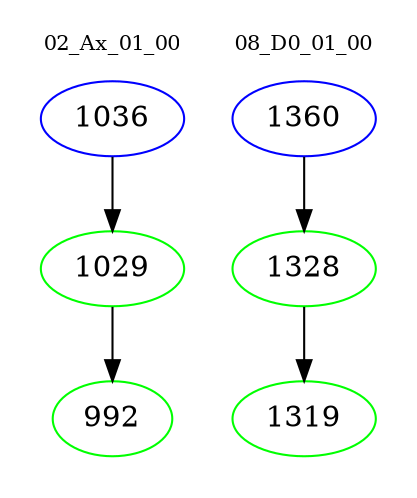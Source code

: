 digraph{
subgraph cluster_0 {
color = white
label = "02_Ax_01_00";
fontsize=10;
T0_1036 [label="1036", color="blue"]
T0_1036 -> T0_1029 [color="black"]
T0_1029 [label="1029", color="green"]
T0_1029 -> T0_992 [color="black"]
T0_992 [label="992", color="green"]
}
subgraph cluster_1 {
color = white
label = "08_D0_01_00";
fontsize=10;
T1_1360 [label="1360", color="blue"]
T1_1360 -> T1_1328 [color="black"]
T1_1328 [label="1328", color="green"]
T1_1328 -> T1_1319 [color="black"]
T1_1319 [label="1319", color="green"]
}
}

